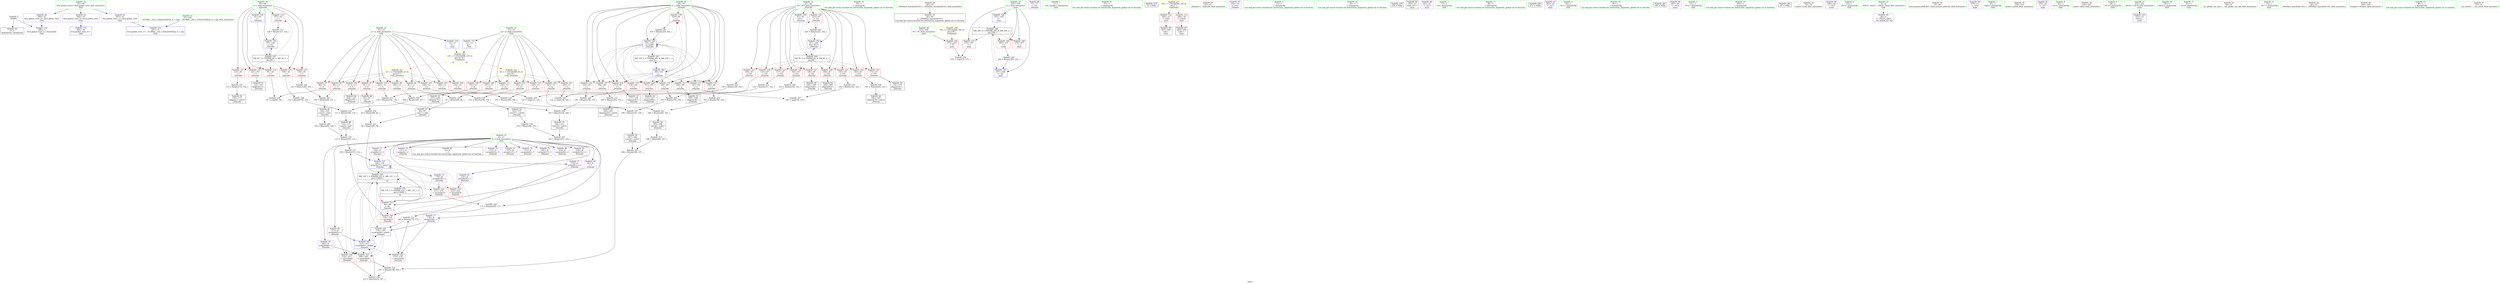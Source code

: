 digraph "SVFG" {
	label="SVFG";

	Node0x55f4f80d9d80 [shape=record,color=grey,label="{NodeID: 0\nNullPtr}"];
	Node0x55f4f80d9d80 -> Node0x55f4f80f4f50[style=solid];
	Node0x55f4f80d9d80 -> Node0x55f4f80fcc70[style=solid];
	Node0x55f4f80f5590 [shape=record,color=red,label="{NodeID: 97\n96\<--12\n\<--n\n_Z4workv\n}"];
	Node0x55f4f80f5590 -> Node0x55f4f80fa2c0[style=solid];
	Node0x55f4f80f3470 [shape=record,color=green,label="{NodeID: 14\n76\<--1\n\<--dummyObj\nCan only get source location for instruction, argument, global var or function.}"];
	Node0x55f4f80f60f0 [shape=record,color=red,label="{NodeID: 111\n230\<--15\n\<--m\n_Z4workv\n}"];
	Node0x55f4f80f60f0 -> Node0x55f4f80f72b0[style=solid];
	Node0x55f4f80f4270 [shape=record,color=green,label="{NodeID: 28\n49\<--55\n_ZNSt8ios_base4InitD1Ev\<--_ZNSt8ios_base4InitD1Ev_field_insensitive\n}"];
	Node0x55f4f80f4270 -> Node0x55f4f80f5220[style=solid];
	Node0x55f4f8100ed0 [shape=record,color=grey,label="{NodeID: 208\n193 = Binary(192, 102, )\n}"];
	Node0x55f4f8100ed0 -> Node0x55f4f8102e50[style=solid];
	Node0x55f4f80fb420 [shape=record,color=red,label="{NodeID: 125\n173\<--67\n\<--i16\n_Z4workv\n}"];
	Node0x55f4f80fb420 -> Node0x55f4f80f6b60[style=solid];
	Node0x55f4f80f4f50 [shape=record,color=black,label="{NodeID: 42\n2\<--3\ndummyVal\<--dummyVal\n}"];
	Node0x55f4f81023d0 [shape=record,color=grey,label="{NodeID: 222\n185 = Binary(184, 102, )\n}"];
	Node0x55f4f81023d0 -> Node0x55f4f8102250[style=solid];
	Node0x55f4f80fbf80 [shape=record,color=red,label="{NodeID: 139\n218\<--69\n\<--j\n_Z4workv\n}"];
	Node0x55f4f80fbf80 -> Node0x55f4f80f9570[style=solid];
	Node0x55f4f80f6b60 [shape=record,color=black,label="{NodeID: 56\n174\<--173\nidxprom41\<--\n_Z4workv\n}"];
	Node0x55f4f80f9fc0 [shape=record,color=grey,label="{NodeID: 236\n276 = cmp(274, 275, )\n}"];
	Node0x55f4f80fcb70 [shape=record,color=blue,label="{NodeID: 153\n297\<--37\nllvm.global_ctors_1\<--_GLOBAL__sub_I_SummerDAway_0_1.cpp\nGlob }"];
	Node0x55f4f80f76c0 [shape=record,color=purple,label="{NodeID: 70\n117\<--8\narrayidx\<--f\n_Z4workv\n}"];
	Node0x55f4f810fd50 [shape=record,color=black,label="{NodeID: 250\nMR_12V_2 = PHI(MR_12V_3, MR_12V_1, )\npts\{110000 \}\n|{<s0>10}}"];
	Node0x55f4f810fd50:s0 -> Node0x55f4f80fcd70[style=dashed,color=red];
	Node0x55f4f80fd730 [shape=record,color=blue,label="{NodeID: 167\n257\<--284\ni\<--inc\nmain\n}"];
	Node0x55f4f80fd730 -> Node0x55f4f810f850[style=dashed];
	Node0x55f4f80f8220 [shape=record,color=purple,label="{NodeID: 84\n71\<--17\n\<--.str\n_Z4workv\n}"];
	Node0x55f4f80d9f90 [shape=record,color=green,label="{NodeID: 1\n7\<--1\n__dso_handle\<--dummyObj\nGlob }"];
	Node0x55f4f80f5660 [shape=record,color=red,label="{NodeID: 98\n99\<--12\n\<--n\n_Z4workv\n}"];
	Node0x55f4f80f5660 -> Node0x55f4f80f9b70[style=solid];
	Node0x55f4f80f3570 [shape=record,color=green,label="{NodeID: 15\n77\<--1\n\<--dummyObj\nCan only get source location for instruction, argument, global var or function.}"];
	Node0x55f4f811acb0 [shape=record,color=black,label="{NodeID: 278\n72 = PHI()\n}"];
	Node0x55f4f80f61c0 [shape=record,color=red,label="{NodeID: 112\n260\<--25\n\<--stdin\nmain\n}"];
	Node0x55f4f80f61c0 -> Node0x55f4f80f7380[style=solid];
	Node0x55f4f80f4370 [shape=record,color=green,label="{NodeID: 29\n62\<--63\n_Z4workv\<--_Z4workv_field_insensitive\n}"];
	Node0x55f4f8101050 [shape=record,color=grey,label="{NodeID: 209\n161 = Binary(156, 160, )\n}"];
	Node0x55f4f8101050 -> Node0x55f4f80f68f0[style=solid];
	Node0x55f4f80fb4f0 [shape=record,color=red,label="{NodeID: 126\n192\<--67\n\<--i16\n_Z4workv\n}"];
	Node0x55f4f80fb4f0 -> Node0x55f4f8100ed0[style=solid];
	Node0x55f4f80f5050 [shape=record,color=black,label="{NodeID: 43\n10\<--8\n\<--f\nCan only get source location for instruction, argument, global var or function.}"];
	Node0x55f4f8102550 [shape=record,color=grey,label="{NodeID: 223\n89 = Binary(83, 88, )\n}"];
	Node0x55f4f8102550 -> Node0x55f4f80fcd70[style=solid];
	Node0x55f4f80fc050 [shape=record,color=red,label="{NodeID: 140\n119\<--118\n\<--arrayidx11\n_Z4workv\n}"];
	Node0x55f4f80fc050 -> Node0x55f4f8103150[style=solid];
	Node0x55f4f80f6c30 [shape=record,color=black,label="{NodeID: 57\n177\<--176\nidxprom43\<--\n_Z4workv\n}"];
	Node0x55f4f80fa140 [shape=record,color=grey,label="{NodeID: 237\n146 = cmp(144, 145, )\n}"];
	Node0x55f4f80fcc70 [shape=record,color=blue, style = dotted,label="{NodeID: 154\n298\<--3\nllvm.global_ctors_2\<--dummyVal\nGlob }"];
	Node0x55f4f80f7790 [shape=record,color=purple,label="{NodeID: 71\n118\<--8\narrayidx11\<--f\n_Z4workv\n}"];
	Node0x55f4f80f7790 -> Node0x55f4f80fc050[style=solid];
	Node0x55f4f8110250 [shape=record,color=yellow,style=double,label="{NodeID: 251\n2V_1 = ENCHI(MR_2V_0)\npts\{14 \}\nFun[_Z4workv]}"];
	Node0x55f4f8110250 -> Node0x55f4f80f8ba0[style=dashed];
	Node0x55f4f8110250 -> Node0x55f4f80f54c0[style=dashed];
	Node0x55f4f8110250 -> Node0x55f4f80f5590[style=dashed];
	Node0x55f4f8110250 -> Node0x55f4f80f5660[style=dashed];
	Node0x55f4f8110250 -> Node0x55f4f80f5730[style=dashed];
	Node0x55f4f8110250 -> Node0x55f4f80f5800[style=dashed];
	Node0x55f4f8110250 -> Node0x55f4f80f58d0[style=dashed];
	Node0x55f4f8110250 -> Node0x55f4f80f59a0[style=dashed];
	Node0x55f4f8110250 -> Node0x55f4f80f5a70[style=dashed];
	Node0x55f4f8110250 -> Node0x55f4f80f5b40[style=dashed];
	Node0x55f4f80f82f0 [shape=record,color=purple,label="{NodeID: 85\n234\<--19\n\<--.str.1\n_Z4workv\n}"];
	Node0x55f4f80f2580 [shape=record,color=green,label="{NodeID: 2\n13\<--1\n\<--dummyObj\nCan only get source location for instruction, argument, global var or function.}"];
	Node0x55f4f80f5730 [shape=record,color=red,label="{NodeID: 99\n106\<--12\n\<--n\n_Z4workv\n}"];
	Node0x55f4f80f5730 -> Node0x55f4f80f9270[style=solid];
	Node0x55f4f80f3670 [shape=record,color=green,label="{NodeID: 16\n78\<--1\n\<--dummyObj\nCan only get source location for instruction, argument, global var or function.}"];
	Node0x55f4f811adb0 [shape=record,color=black,label="{NodeID: 279\n235 = PHI()\n}"];
	Node0x55f4f80f6290 [shape=record,color=red,label="{NodeID: 113\n266\<--30\n\<--stdout\nmain\n}"];
	Node0x55f4f80f6290 -> Node0x55f4f80f7450[style=solid];
	Node0x55f4f80f4470 [shape=record,color=green,label="{NodeID: 30\n65\<--66\ni\<--i_field_insensitive\n_Z4workv\n}"];
	Node0x55f4f80f4470 -> Node0x55f4f80f6360[style=solid];
	Node0x55f4f80f4470 -> Node0x55f4f80f6430[style=solid];
	Node0x55f4f80f4470 -> Node0x55f4f80facd0[style=solid];
	Node0x55f4f80f4470 -> Node0x55f4f80fada0[style=solid];
	Node0x55f4f80f4470 -> Node0x55f4f80fae70[style=solid];
	Node0x55f4f80f4470 -> Node0x55f4f80faf40[style=solid];
	Node0x55f4f80f4470 -> Node0x55f4f80fce40[style=solid];
	Node0x55f4f80f4470 -> Node0x55f4f80fcfe0[style=solid];
	Node0x55f4f81011d0 [shape=record,color=grey,label="{NodeID: 210\n198 = Binary(188, 197, )\n}"];
	Node0x55f4f81011d0 -> Node0x55f4f8102fd0[style=solid];
	Node0x55f4f80fb5c0 [shape=record,color=red,label="{NodeID: 127\n199\<--67\n\<--i16\n_Z4workv\n}"];
	Node0x55f4f80fb5c0 -> Node0x55f4f80f6ea0[style=solid];
	Node0x55f4f80f5150 [shape=record,color=black,label="{NodeID: 44\n252\<--13\nmain_ret\<--\nmain\n}"];
	Node0x55f4f81026d0 [shape=record,color=grey,label="{NodeID: 224\n101 = Binary(100, 102, )\n}"];
	Node0x55f4f81026d0 -> Node0x55f4f80f9b70[style=solid];
	Node0x55f4f80fc120 [shape=record,color=red,label="{NodeID: 141\n171\<--170\n\<--arrayidx39\n_Z4workv\n}"];
	Node0x55f4f80fc120 -> Node0x55f4f80f99f0[style=solid];
	Node0x55f4f80f6d00 [shape=record,color=black,label="{NodeID: 58\n187\<--186\nconv48\<--sub47\n_Z4workv\n}"];
	Node0x55f4f80f6d00 -> Node0x55f4f8101650[style=solid];
	Node0x55f4f80fa2c0 [shape=record,color=grey,label="{NodeID: 238\n97 = cmp(95, 96, )\n}"];
	Node0x55f4f80fcd70 [shape=record,color=blue,label="{NodeID: 155\n90\<--89\n\<--div\n_Z4workv\n}"];
	Node0x55f4f80fcd70 -> Node0x55f4f80fc050[style=dashed];
	Node0x55f4f80fcd70 -> Node0x55f4f80fcf10[style=dashed];
	Node0x55f4f80fcd70 -> Node0x55f4f810e950[style=dashed];
	Node0x55f4f80f7860 [shape=record,color=purple,label="{NodeID: 72\n123\<--8\narrayidx14\<--f\n_Z4workv\n}"];
	Node0x55f4f8110d70 [shape=record,color=yellow,style=double,label="{NodeID: 252\n4V_1 = ENCHI(MR_4V_0)\npts\{16 \}\nFun[_Z4workv]}"];
	Node0x55f4f8110d70 -> Node0x55f4f80f5c10[style=dashed];
	Node0x55f4f8110d70 -> Node0x55f4f80f5ce0[style=dashed];
	Node0x55f4f8110d70 -> Node0x55f4f80f5db0[style=dashed];
	Node0x55f4f8110d70 -> Node0x55f4f80f5e80[style=dashed];
	Node0x55f4f8110d70 -> Node0x55f4f80f5f50[style=dashed];
	Node0x55f4f8110d70 -> Node0x55f4f80f6020[style=dashed];
	Node0x55f4f8110d70 -> Node0x55f4f80f60f0[style=dashed];
	Node0x55f4f80f83c0 [shape=record,color=purple,label="{NodeID: 86\n261\<--21\n\<--.str.2\nmain\n}"];
	Node0x55f4f80f2610 [shape=record,color=green,label="{NodeID: 3\n17\<--1\n.str\<--dummyObj\nGlob }"];
	Node0x55f4f80f5800 [shape=record,color=red,label="{NodeID: 100\n134\<--12\n\<--n\n_Z4workv\n}"];
	Node0x55f4f80f5800 -> Node0x55f4f80fa440[style=solid];
	Node0x55f4f80f3770 [shape=record,color=green,label="{NodeID: 17\n84\<--1\n\<--dummyObj\nCan only get source location for instruction, argument, global var or function.}"];
	Node0x55f4f811aeb0 [shape=record,color=black,label="{NodeID: 280\n271 = PHI()\n}"];
	Node0x55f4f80f8f70 [shape=record,color=grey,label="{NodeID: 197\n87 = Binary(85, 86, )\n}"];
	Node0x55f4f80f8f70 -> Node0x55f4f80f53f0[style=solid];
	Node0x55f4f80f6360 [shape=record,color=red,label="{NodeID: 114\n95\<--65\n\<--i\n_Z4workv\n}"];
	Node0x55f4f80f6360 -> Node0x55f4f80fa2c0[style=solid];
	Node0x55f4f80f4540 [shape=record,color=green,label="{NodeID: 31\n67\<--68\ni16\<--i16_field_insensitive\n_Z4workv\n}"];
	Node0x55f4f80f4540 -> Node0x55f4f80fb010[style=solid];
	Node0x55f4f80f4540 -> Node0x55f4f80fb0e0[style=solid];
	Node0x55f4f80f4540 -> Node0x55f4f80fb1b0[style=solid];
	Node0x55f4f80f4540 -> Node0x55f4f80fb280[style=solid];
	Node0x55f4f80f4540 -> Node0x55f4f80fb350[style=solid];
	Node0x55f4f80f4540 -> Node0x55f4f80fb420[style=solid];
	Node0x55f4f80f4540 -> Node0x55f4f80fb4f0[style=solid];
	Node0x55f4f80f4540 -> Node0x55f4f80fb5c0[style=solid];
	Node0x55f4f80f4540 -> Node0x55f4f80fb690[style=solid];
	Node0x55f4f80f4540 -> Node0x55f4f80fb760[style=solid];
	Node0x55f4f80f4540 -> Node0x55f4f80fd0b0[style=solid];
	Node0x55f4f80f4540 -> Node0x55f4f80fd4c0[style=solid];
	Node0x55f4f8101350 [shape=record,color=grey,label="{NodeID: 211\n180 = Binary(179, 172, )\n}"];
	Node0x55f4f8101350 -> Node0x55f4f80fd250[style=solid];
	Node0x55f4f80fb690 [shape=record,color=red,label="{NodeID: 128\n208\<--67\n\<--i16\n_Z4workv\n}"];
	Node0x55f4f80fb690 -> Node0x55f4f80f7040[style=solid];
	Node0x55f4f80f5220 [shape=record,color=black,label="{NodeID: 45\n48\<--49\n\<--_ZNSt8ios_base4InitD1Ev\nCan only get source location for instruction, argument, global var or function.}"];
	Node0x55f4f8102850 [shape=record,color=grey,label="{NodeID: 225\n111 = Binary(108, 110, )\n}"];
	Node0x55f4f8102850 -> Node0x55f4f80f65b0[style=solid];
	Node0x55f4f80fc1f0 [shape=record,color=red,label="{NodeID: 142\n179\<--178\n\<--arrayidx44\n_Z4workv\n}"];
	Node0x55f4f80fc1f0 -> Node0x55f4f8101350[style=solid];
	Node0x55f4f80f6dd0 [shape=record,color=black,label="{NodeID: 59\n197\<--196\nconv54\<--sub53\n_Z4workv\n}"];
	Node0x55f4f80f6dd0 -> Node0x55f4f81011d0[style=solid];
	Node0x55f4f80fa440 [shape=record,color=grey,label="{NodeID: 239\n135 = cmp(133, 134, )\n}"];
	Node0x55f4f80fce40 [shape=record,color=blue,label="{NodeID: 156\n65\<--93\ni\<--\n_Z4workv\n}"];
	Node0x55f4f80fce40 -> Node0x55f4f810ee50[style=dashed];
	Node0x55f4f80f7930 [shape=record,color=purple,label="{NodeID: 73\n124\<--8\narrayidx15\<--f\n_Z4workv\n}"];
	Node0x55f4f80f7930 -> Node0x55f4f80fcf10[style=solid];
	Node0x55f4f80f8490 [shape=record,color=purple,label="{NodeID: 87\n262\<--23\n\<--.str.3\nmain\n}"];
	Node0x55f4f80f26a0 [shape=record,color=green,label="{NodeID: 4\n19\<--1\n.str.1\<--dummyObj\nGlob }"];
	Node0x55f4f80f58d0 [shape=record,color=red,label="{NodeID: 101\n148\<--12\n\<--n\n_Z4workv\n}"];
	Node0x55f4f80f58d0 -> Node0x55f4f81020d0[style=solid];
	Node0x55f4f80f3870 [shape=record,color=green,label="{NodeID: 18\n93\<--1\n\<--dummyObj\nCan only get source location for instruction, argument, global var or function.}"];
	Node0x55f4f811afb0 [shape=record,color=black,label="{NodeID: 281\n280 = PHI()\n}"];
	Node0x55f4f80f90f0 [shape=record,color=grey,label="{NodeID: 198\n215 = Binary(214, 207, )\n}"];
	Node0x55f4f80f90f0 -> Node0x55f4f80fd320[style=solid];
	Node0x55f4f80f6430 [shape=record,color=red,label="{NodeID: 115\n100\<--65\n\<--i\n_Z4workv\n}"];
	Node0x55f4f80f6430 -> Node0x55f4f81026d0[style=solid];
	Node0x55f4f80f4610 [shape=record,color=green,label="{NodeID: 32\n69\<--70\nj\<--j_field_insensitive\n_Z4workv\n}"];
	Node0x55f4f80f4610 -> Node0x55f4f80fb830[style=solid];
	Node0x55f4f80f4610 -> Node0x55f4f80fb900[style=solid];
	Node0x55f4f80f4610 -> Node0x55f4f80fb9d0[style=solid];
	Node0x55f4f80f4610 -> Node0x55f4f80fbaa0[style=solid];
	Node0x55f4f80f4610 -> Node0x55f4f80fbb70[style=solid];
	Node0x55f4f80f4610 -> Node0x55f4f80fbc40[style=solid];
	Node0x55f4f80f4610 -> Node0x55f4f80fbd10[style=solid];
	Node0x55f4f80f4610 -> Node0x55f4f80fbde0[style=solid];
	Node0x55f4f80f4610 -> Node0x55f4f80fbeb0[style=solid];
	Node0x55f4f80f4610 -> Node0x55f4f80fbf80[style=solid];
	Node0x55f4f80f4610 -> Node0x55f4f80fd180[style=solid];
	Node0x55f4f80f4610 -> Node0x55f4f80fd3f0[style=solid];
	Node0x55f4f81014d0 [shape=record,color=grey,label="{NodeID: 212\n203 = Binary(202, 102, )\n}"];
	Node0x55f4f81014d0 -> Node0x55f4f80f6f70[style=solid];
	Node0x55f4f80fb760 [shape=record,color=red,label="{NodeID: 129\n223\<--67\n\<--i16\n_Z4workv\n}"];
	Node0x55f4f80fb760 -> Node0x55f4f80f9870[style=solid];
	Node0x55f4f80f5320 [shape=record,color=black,label="{NodeID: 46\n82\<--81\nconv\<--\n_Z4workv\n}"];
	Node0x55f4f80f5320 -> Node0x55f4f80f9cc0[style=solid];
	Node0x55f4f81029d0 [shape=record,color=grey,label="{NodeID: 226\n165 = Binary(164, 102, )\n}"];
	Node0x55f4f81029d0 -> Node0x55f4f80f69c0[style=solid];
	Node0x55f4f80fc2c0 [shape=record,color=red,label="{NodeID: 143\n206\<--205\n\<--arrayidx60\n_Z4workv\n}"];
	Node0x55f4f80fc2c0 -> Node0x55f4f8102fd0[style=solid];
	Node0x55f4f80f6ea0 [shape=record,color=black,label="{NodeID: 60\n200\<--199\nidxprom56\<--\n_Z4workv\n}"];
	Node0x55f4f80fa5c0 [shape=record,color=grey,label="{NodeID: 240\n141 = cmp(139, 140, )\n}"];
	Node0x55f4f80fcf10 [shape=record,color=blue,label="{NodeID: 157\n124\<--120\narrayidx15\<--mul12\n_Z4workv\n}"];
	Node0x55f4f80fcf10 -> Node0x55f4f80fc050[style=dashed];
	Node0x55f4f80fcf10 -> Node0x55f4f80fcf10[style=dashed];
	Node0x55f4f80fcf10 -> Node0x55f4f810e950[style=dashed];
	Node0x55f4f80f7a00 [shape=record,color=purple,label="{NodeID: 74\n167\<--8\narrayidx37\<--f\n_Z4workv\n}"];
	Node0x55f4f80f8560 [shape=record,color=purple,label="{NodeID: 88\n267\<--26\n\<--.str.4\nmain\n}"];
	Node0x55f4f80f2730 [shape=record,color=green,label="{NodeID: 5\n21\<--1\n.str.2\<--dummyObj\nGlob }"];
	Node0x55f4f80f59a0 [shape=record,color=red,label="{NodeID: 102\n154\<--12\n\<--n\n_Z4workv\n}"];
	Node0x55f4f80f59a0 -> Node0x55f4f8101950[style=solid];
	Node0x55f4f80f3970 [shape=record,color=green,label="{NodeID: 19\n102\<--1\n\<--dummyObj\nCan only get source location for instruction, argument, global var or function.}"];
	Node0x55f4f811bc10 [shape=record,color=black,label="{NodeID: 282\n47 = PHI()\n}"];
	Node0x55f4f80f9270 [shape=record,color=grey,label="{NodeID: 199\n108 = Binary(106, 107, )\n}"];
	Node0x55f4f80f9270 -> Node0x55f4f8102850[style=solid];
	Node0x55f4f80facd0 [shape=record,color=red,label="{NodeID: 116\n109\<--65\n\<--i\n_Z4workv\n}"];
	Node0x55f4f80facd0 -> Node0x55f4f8100bd0[style=solid];
	Node0x55f4f80f46e0 [shape=record,color=green,label="{NodeID: 33\n73\<--74\nscanf\<--scanf_field_insensitive\n}"];
	Node0x55f4f8101650 [shape=record,color=grey,label="{NodeID: 213\n188 = Binary(84, 187, )\n}"];
	Node0x55f4f8101650 -> Node0x55f4f81011d0[style=solid];
	Node0x55f4f80fb830 [shape=record,color=red,label="{NodeID: 130\n139\<--69\n\<--j\n_Z4workv\n}"];
	Node0x55f4f80fb830 -> Node0x55f4f80fa5c0[style=solid];
	Node0x55f4f80f53f0 [shape=record,color=black,label="{NodeID: 47\n88\<--87\nconv1\<--add\n_Z4workv\n}"];
	Node0x55f4f80f53f0 -> Node0x55f4f8102550[style=solid];
	Node0x55f4f8102b50 [shape=record,color=grey,label="{NodeID: 227\n196 = Binary(191, 195, )\n}"];
	Node0x55f4f8102b50 -> Node0x55f4f80f6dd0[style=solid];
	Node0x55f4f80fc390 [shape=record,color=red,label="{NodeID: 144\n214\<--213\n\<--arrayidx65\n_Z4workv\n}"];
	Node0x55f4f80fc390 -> Node0x55f4f80f90f0[style=solid];
	Node0x55f4f80f6f70 [shape=record,color=black,label="{NodeID: 61\n204\<--203\nidxprom59\<--sub58\n_Z4workv\n}"];
	Node0x55f4f80fcfe0 [shape=record,color=blue,label="{NodeID: 158\n65\<--128\ni\<--inc\n_Z4workv\n}"];
	Node0x55f4f80fcfe0 -> Node0x55f4f810ee50[style=dashed];
	Node0x55f4f80f7ad0 [shape=record,color=purple,label="{NodeID: 75\n170\<--8\narrayidx39\<--f\n_Z4workv\n}"];
	Node0x55f4f80f7ad0 -> Node0x55f4f80fc120[style=solid];
	Node0x55f4f80f8630 [shape=record,color=purple,label="{NodeID: 89\n268\<--28\n\<--.str.5\nmain\n}"];
	Node0x55f4f80f2f70 [shape=record,color=green,label="{NodeID: 6\n23\<--1\n.str.3\<--dummyObj\nGlob }"];
	Node0x55f4f80f5a70 [shape=record,color=red,label="{NodeID: 103\n189\<--12\n\<--n\n_Z4workv\n}"];
	Node0x55f4f80f5a70 -> Node0x55f4f8101ad0[style=solid];
	Node0x55f4f80f3a70 [shape=record,color=green,label="{NodeID: 20\n4\<--6\n_ZStL8__ioinit\<--_ZStL8__ioinit_field_insensitive\nGlob }"];
	Node0x55f4f80f3a70 -> Node0x55f4f80f7520[style=solid];
	Node0x55f4f80f93f0 [shape=record,color=grey,label="{NodeID: 200\n105 = Binary(84, 104, )\n}"];
	Node0x55f4f80f93f0 -> Node0x55f4f81032d0[style=solid];
	Node0x55f4f80fada0 [shape=record,color=red,label="{NodeID: 117\n114\<--65\n\<--i\n_Z4workv\n}"];
	Node0x55f4f80fada0 -> Node0x55f4f80f9e40[style=solid];
	Node0x55f4f80f47e0 [shape=record,color=green,label="{NodeID: 34\n79\<--80\nllvm.memset.p0i8.i64\<--llvm.memset.p0i8.i64_field_insensitive\n}"];
	Node0x55f4f81017d0 [shape=record,color=grey,label="{NodeID: 214\n158 = Binary(157, 102, )\n}"];
	Node0x55f4f81017d0 -> Node0x55f4f8102cd0[style=solid];
	Node0x55f4f80fb900 [shape=record,color=red,label="{NodeID: 131\n145\<--69\n\<--j\n_Z4workv\n}"];
	Node0x55f4f80fb900 -> Node0x55f4f80fa140[style=solid];
	Node0x55f4f80f64e0 [shape=record,color=black,label="{NodeID: 48\n104\<--103\nconv3\<--sub2\n_Z4workv\n}"];
	Node0x55f4f80f64e0 -> Node0x55f4f80f93f0[style=solid];
	Node0x55f4f8102cd0 [shape=record,color=grey,label="{NodeID: 228\n160 = Binary(158, 159, )\n}"];
	Node0x55f4f8102cd0 -> Node0x55f4f8101050[style=solid];
	Node0x55f4f80fc460 [shape=record,color=red,label="{NodeID: 145\n233\<--232\n\<--arrayidx76\n_Z4workv\n}"];
	Node0x55f4f80f7040 [shape=record,color=black,label="{NodeID: 62\n209\<--208\nidxprom62\<--\n_Z4workv\n}"];
	Node0x55f4f80fd0b0 [shape=record,color=blue,label="{NodeID: 159\n67\<--93\ni16\<--\n_Z4workv\n}"];
	Node0x55f4f80fd0b0 -> Node0x55f4f810df50[style=dashed];
	Node0x55f4f80f7ba0 [shape=record,color=purple,label="{NodeID: 76\n175\<--8\narrayidx42\<--f\n_Z4workv\n}"];
	Node0x55f4f80f8700 [shape=record,color=purple,label="{NodeID: 90\n270\<--31\n\<--.str.6\nmain\n}"];
	Node0x55f4f80f3000 [shape=record,color=green,label="{NodeID: 7\n25\<--1\nstdin\<--dummyObj\nGlob }"];
	Node0x55f4f80f5b40 [shape=record,color=red,label="{NodeID: 104\n227\<--12\n\<--n\n_Z4workv\n}"];
	Node0x55f4f80f5b40 -> Node0x55f4f80f71e0[style=solid];
	Node0x55f4f80f3b70 [shape=record,color=green,label="{NodeID: 21\n8\<--11\nf\<--f_field_insensitive\nGlob }"];
	Node0x55f4f80f3b70 -> Node0x55f4f80f5050[style=solid];
	Node0x55f4f80f3b70 -> Node0x55f4f80f75f0[style=solid];
	Node0x55f4f80f3b70 -> Node0x55f4f80f76c0[style=solid];
	Node0x55f4f80f3b70 -> Node0x55f4f80f7790[style=solid];
	Node0x55f4f80f3b70 -> Node0x55f4f80f7860[style=solid];
	Node0x55f4f80f3b70 -> Node0x55f4f80f7930[style=solid];
	Node0x55f4f80f3b70 -> Node0x55f4f80f7a00[style=solid];
	Node0x55f4f80f3b70 -> Node0x55f4f80f7ad0[style=solid];
	Node0x55f4f80f3b70 -> Node0x55f4f80f7ba0[style=solid];
	Node0x55f4f80f3b70 -> Node0x55f4f80f7c70[style=solid];
	Node0x55f4f80f3b70 -> Node0x55f4f80f7d40[style=solid];
	Node0x55f4f80f3b70 -> Node0x55f4f80f7e10[style=solid];
	Node0x55f4f80f3b70 -> Node0x55f4f80f7ee0[style=solid];
	Node0x55f4f80f3b70 -> Node0x55f4f80f7fb0[style=solid];
	Node0x55f4f80f3b70 -> Node0x55f4f80f8080[style=solid];
	Node0x55f4f80f3b70 -> Node0x55f4f80f8150[style=solid];
	Node0x55f4f80f9570 [shape=record,color=grey,label="{NodeID: 201\n219 = Binary(218, 102, )\n}"];
	Node0x55f4f80f9570 -> Node0x55f4f80fd3f0[style=solid];
	Node0x55f4f80fae70 [shape=record,color=red,label="{NodeID: 118\n121\<--65\n\<--i\n_Z4workv\n}"];
	Node0x55f4f80fae70 -> Node0x55f4f80f6750[style=solid];
	Node0x55f4f80f48e0 [shape=record,color=green,label="{NodeID: 35\n236\<--237\nprintf\<--printf_field_insensitive\n}"];
	Node0x55f4f8101950 [shape=record,color=grey,label="{NodeID: 215\n156 = Binary(154, 155, )\n}"];
	Node0x55f4f8101950 -> Node0x55f4f8101050[style=solid];
	Node0x55f4f80fb9d0 [shape=record,color=red,label="{NodeID: 132\n159\<--69\n\<--j\n_Z4workv\n}"];
	Node0x55f4f80fb9d0 -> Node0x55f4f8102cd0[style=solid];
	Node0x55f4f80f65b0 [shape=record,color=black,label="{NodeID: 49\n112\<--111\nconv8\<--sub7\n_Z4workv\n}"];
	Node0x55f4f80f65b0 -> Node0x55f4f81032d0[style=solid];
	Node0x55f4f8102e50 [shape=record,color=grey,label="{NodeID: 229\n195 = Binary(193, 194, )\n}"];
	Node0x55f4f8102e50 -> Node0x55f4f8102b50[style=solid];
	Node0x55f4f80fc530 [shape=record,color=red,label="{NodeID: 146\n275\<--255\n\<--TC\nmain\n}"];
	Node0x55f4f80fc530 -> Node0x55f4f80f9fc0[style=solid];
	Node0x55f4f80f7110 [shape=record,color=black,label="{NodeID: 63\n212\<--211\nidxprom64\<--\n_Z4workv\n}"];
	Node0x55f4f80fd180 [shape=record,color=blue,label="{NodeID: 160\n69\<--102\nj\<--\n_Z4workv\n}"];
	Node0x55f4f80fd180 -> Node0x55f4f80fb830[style=dashed];
	Node0x55f4f80fd180 -> Node0x55f4f80fb900[style=dashed];
	Node0x55f4f80fd180 -> Node0x55f4f80fb9d0[style=dashed];
	Node0x55f4f80fd180 -> Node0x55f4f80fbaa0[style=dashed];
	Node0x55f4f80fd180 -> Node0x55f4f80fbb70[style=dashed];
	Node0x55f4f80fd180 -> Node0x55f4f80fbc40[style=dashed];
	Node0x55f4f80fd180 -> Node0x55f4f80fbd10[style=dashed];
	Node0x55f4f80fd180 -> Node0x55f4f80fbde0[style=dashed];
	Node0x55f4f80fd180 -> Node0x55f4f80fbeb0[style=dashed];
	Node0x55f4f80fd180 -> Node0x55f4f80fbf80[style=dashed];
	Node0x55f4f80fd180 -> Node0x55f4f80fd3f0[style=dashed];
	Node0x55f4f80fd180 -> Node0x55f4f810e450[style=dashed];
	Node0x55f4f80f7c70 [shape=record,color=purple,label="{NodeID: 77\n178\<--8\narrayidx44\<--f\n_Z4workv\n}"];
	Node0x55f4f80f7c70 -> Node0x55f4f80fc1f0[style=solid];
	Node0x55f4f80f7c70 -> Node0x55f4f80fd250[style=solid];
	Node0x55f4f8111200 [shape=record,color=yellow,style=double,label="{NodeID: 257\n14V_1 = ENCHI(MR_14V_0)\npts\{1 \}\nFun[main]}"];
	Node0x55f4f8111200 -> Node0x55f4f80f61c0[style=dashed];
	Node0x55f4f8111200 -> Node0x55f4f80f6290[style=dashed];
	Node0x55f4f80f87d0 [shape=record,color=purple,label="{NodeID: 91\n279\<--33\n\<--.str.7\nmain\n}"];
	Node0x55f4f80f3090 [shape=record,color=green,label="{NodeID: 8\n26\<--1\n.str.4\<--dummyObj\nGlob }"];
	Node0x55f4f80f5c10 [shape=record,color=red,label="{NodeID: 105\n86\<--15\n\<--m\n_Z4workv\n}"];
	Node0x55f4f80f5c10 -> Node0x55f4f80f8f70[style=solid];
	Node0x55f4f80f3c70 [shape=record,color=green,label="{NodeID: 22\n12\<--14\nn\<--n_field_insensitive\nGlob }"];
	Node0x55f4f80f3c70 -> Node0x55f4f80f8ba0[style=solid];
	Node0x55f4f80f3c70 -> Node0x55f4f80f54c0[style=solid];
	Node0x55f4f80f3c70 -> Node0x55f4f80f5590[style=solid];
	Node0x55f4f80f3c70 -> Node0x55f4f80f5660[style=solid];
	Node0x55f4f80f3c70 -> Node0x55f4f80f5730[style=solid];
	Node0x55f4f80f3c70 -> Node0x55f4f80f5800[style=solid];
	Node0x55f4f80f3c70 -> Node0x55f4f80f58d0[style=solid];
	Node0x55f4f80f3c70 -> Node0x55f4f80f59a0[style=solid];
	Node0x55f4f80f3c70 -> Node0x55f4f80f5a70[style=solid];
	Node0x55f4f80f3c70 -> Node0x55f4f80f5b40[style=solid];
	Node0x55f4f80f3c70 -> Node0x55f4f80fc870[style=solid];
	Node0x55f4f80f96f0 [shape=record,color=grey,label="{NodeID: 202\n284 = Binary(283, 102, )\n}"];
	Node0x55f4f80f96f0 -> Node0x55f4f80fd730[style=solid];
	Node0x55f4f80faf40 [shape=record,color=red,label="{NodeID: 119\n127\<--65\n\<--i\n_Z4workv\n}"];
	Node0x55f4f80faf40 -> Node0x55f4f8101c50[style=solid];
	Node0x55f4f80f49e0 [shape=record,color=green,label="{NodeID: 36\n250\<--251\nmain\<--main_field_insensitive\n}"];
	Node0x55f4f8101ad0 [shape=record,color=grey,label="{NodeID: 216\n191 = Binary(189, 190, )\n}"];
	Node0x55f4f8101ad0 -> Node0x55f4f8102b50[style=solid];
	Node0x55f4f80fbaa0 [shape=record,color=red,label="{NodeID: 133\n168\<--69\n\<--j\n_Z4workv\n}"];
	Node0x55f4f80fbaa0 -> Node0x55f4f80f6a90[style=solid];
	Node0x55f4f80f6680 [shape=record,color=black,label="{NodeID: 50\n116\<--115\nidxprom\<--sub10\n_Z4workv\n}"];
	Node0x55f4f8102fd0 [shape=record,color=grey,label="{NodeID: 230\n207 = Binary(198, 206, )\n}"];
	Node0x55f4f8102fd0 -> Node0x55f4f80f90f0[style=solid];
	Node0x55f4f80fc600 [shape=record,color=red,label="{NodeID: 147\n274\<--257\n\<--i\nmain\n}"];
	Node0x55f4f80fc600 -> Node0x55f4f80f9fc0[style=solid];
	Node0x55f4f80f71e0 [shape=record,color=black,label="{NodeID: 64\n228\<--227\nidxprom73\<--\n_Z4workv\n}"];
	Node0x55f4f810df50 [shape=record,color=black,label="{NodeID: 244\nMR_8V_3 = PHI(MR_8V_4, MR_8V_2, )\npts\{68 \}\n}"];
	Node0x55f4f810df50 -> Node0x55f4f80fb010[style=dashed];
	Node0x55f4f810df50 -> Node0x55f4f80fb0e0[style=dashed];
	Node0x55f4f810df50 -> Node0x55f4f80fb1b0[style=dashed];
	Node0x55f4f810df50 -> Node0x55f4f80fb280[style=dashed];
	Node0x55f4f810df50 -> Node0x55f4f80fb350[style=dashed];
	Node0x55f4f810df50 -> Node0x55f4f80fb420[style=dashed];
	Node0x55f4f810df50 -> Node0x55f4f80fb4f0[style=dashed];
	Node0x55f4f810df50 -> Node0x55f4f80fb5c0[style=dashed];
	Node0x55f4f810df50 -> Node0x55f4f80fb690[style=dashed];
	Node0x55f4f810df50 -> Node0x55f4f80fb760[style=dashed];
	Node0x55f4f810df50 -> Node0x55f4f80fd4c0[style=dashed];
	Node0x55f4f80fd250 [shape=record,color=blue,label="{NodeID: 161\n178\<--180\narrayidx44\<--add45\n_Z4workv\n}"];
	Node0x55f4f80fd250 -> Node0x55f4f80fc2c0[style=dashed];
	Node0x55f4f80fd250 -> Node0x55f4f80fc390[style=dashed];
	Node0x55f4f80fd250 -> Node0x55f4f80fd320[style=dashed];
	Node0x55f4f80f7d40 [shape=record,color=purple,label="{NodeID: 78\n201\<--8\narrayidx57\<--f\n_Z4workv\n}"];
	Node0x55f4f80f88a0 [shape=record,color=purple,label="{NodeID: 92\n296\<--35\nllvm.global_ctors_0\<--llvm.global_ctors\nGlob }"];
	Node0x55f4f80f88a0 -> Node0x55f4f80fca70[style=solid];
	Node0x55f4f80f3120 [shape=record,color=green,label="{NodeID: 9\n28\<--1\n.str.5\<--dummyObj\nGlob }"];
	Node0x55f4f80f5ce0 [shape=record,color=red,label="{NodeID: 106\n107\<--15\n\<--m\n_Z4workv\n}"];
	Node0x55f4f80f5ce0 -> Node0x55f4f80f9270[style=solid];
	Node0x55f4f80f3d70 [shape=record,color=green,label="{NodeID: 23\n15\<--16\nm\<--m_field_insensitive\nGlob }"];
	Node0x55f4f80f3d70 -> Node0x55f4f80f5c10[style=solid];
	Node0x55f4f80f3d70 -> Node0x55f4f80f5ce0[style=solid];
	Node0x55f4f80f3d70 -> Node0x55f4f80f5db0[style=solid];
	Node0x55f4f80f3d70 -> Node0x55f4f80f5e80[style=solid];
	Node0x55f4f80f3d70 -> Node0x55f4f80f5f50[style=solid];
	Node0x55f4f80f3d70 -> Node0x55f4f80f6020[style=solid];
	Node0x55f4f80f3d70 -> Node0x55f4f80f60f0[style=solid];
	Node0x55f4f80f3d70 -> Node0x55f4f80fc970[style=solid];
	Node0x55f4f80f9870 [shape=record,color=grey,label="{NodeID: 203\n224 = Binary(223, 102, )\n}"];
	Node0x55f4f80f9870 -> Node0x55f4f80fd4c0[style=solid];
	Node0x55f4f80fb010 [shape=record,color=red,label="{NodeID: 120\n133\<--67\n\<--i16\n_Z4workv\n}"];
	Node0x55f4f80fb010 -> Node0x55f4f80fa440[style=solid];
	Node0x55f4f80f4ae0 [shape=record,color=green,label="{NodeID: 37\n253\<--254\nretval\<--retval_field_insensitive\nmain\n}"];
	Node0x55f4f80f4ae0 -> Node0x55f4f80fd590[style=solid];
	Node0x55f4f8101c50 [shape=record,color=grey,label="{NodeID: 217\n128 = Binary(127, 102, )\n}"];
	Node0x55f4f8101c50 -> Node0x55f4f80fcfe0[style=solid];
	Node0x55f4f80fbb70 [shape=record,color=red,label="{NodeID: 134\n176\<--69\n\<--j\n_Z4workv\n}"];
	Node0x55f4f80fbb70 -> Node0x55f4f80f6c30[style=solid];
	Node0x55f4f80f6750 [shape=record,color=black,label="{NodeID: 51\n122\<--121\nidxprom13\<--\n_Z4workv\n}"];
	Node0x55f4f8103150 [shape=record,color=grey,label="{NodeID: 231\n120 = Binary(113, 119, )\n}"];
	Node0x55f4f8103150 -> Node0x55f4f80fcf10[style=solid];
	Node0x55f4f80fc6d0 [shape=record,color=red,label="{NodeID: 148\n278\<--257\n\<--i\nmain\n}"];
	Node0x55f4f80f72b0 [shape=record,color=black,label="{NodeID: 65\n231\<--230\nidxprom75\<--\n_Z4workv\n}"];
	Node0x55f4f810e450 [shape=record,color=black,label="{NodeID: 245\nMR_10V_2 = PHI(MR_10V_4, MR_10V_1, )\npts\{70 \}\n}"];
	Node0x55f4f810e450 -> Node0x55f4f80fd180[style=dashed];
	Node0x55f4f80fd320 [shape=record,color=blue,label="{NodeID: 162\n213\<--215\narrayidx65\<--add66\n_Z4workv\n}"];
	Node0x55f4f80fd320 -> Node0x55f4f80fc120[style=dashed];
	Node0x55f4f80fd320 -> Node0x55f4f80fc1f0[style=dashed];
	Node0x55f4f80fd320 -> Node0x55f4f80fc2c0[style=dashed];
	Node0x55f4f80fd320 -> Node0x55f4f80fc390[style=dashed];
	Node0x55f4f80fd320 -> Node0x55f4f80fd250[style=dashed];
	Node0x55f4f80fd320 -> Node0x55f4f80fd320[style=dashed];
	Node0x55f4f80fd320 -> Node0x55f4f810e950[style=dashed];
	Node0x55f4f80f7e10 [shape=record,color=purple,label="{NodeID: 79\n205\<--8\narrayidx60\<--f\n_Z4workv\n}"];
	Node0x55f4f80f7e10 -> Node0x55f4f80fc2c0[style=solid];
	Node0x55f4f81113f0 [shape=record,color=yellow,style=double,label="{NodeID: 259\n18V_1 = ENCHI(MR_18V_0)\npts\{256 \}\nFun[main]}"];
	Node0x55f4f81113f0 -> Node0x55f4f80fc530[style=dashed];
	Node0x55f4f80f89a0 [shape=record,color=purple,label="{NodeID: 93\n297\<--35\nllvm.global_ctors_1\<--llvm.global_ctors\nGlob }"];
	Node0x55f4f80f89a0 -> Node0x55f4f80fcb70[style=solid];
	Node0x55f4f80f31b0 [shape=record,color=green,label="{NodeID: 10\n30\<--1\nstdout\<--dummyObj\nGlob }"];
	Node0x55f4f80f5db0 [shape=record,color=red,label="{NodeID: 107\n140\<--15\n\<--m\n_Z4workv\n}"];
	Node0x55f4f80f5db0 -> Node0x55f4f80fa5c0[style=solid];
	Node0x55f4f80f3e70 [shape=record,color=green,label="{NodeID: 24\n35\<--39\nllvm.global_ctors\<--llvm.global_ctors_field_insensitive\nGlob }"];
	Node0x55f4f80f3e70 -> Node0x55f4f80f88a0[style=solid];
	Node0x55f4f80f3e70 -> Node0x55f4f80f89a0[style=solid];
	Node0x55f4f80f3e70 -> Node0x55f4f80f8aa0[style=solid];
	Node0x55f4f80f99f0 [shape=record,color=grey,label="{NodeID: 204\n172 = Binary(163, 171, )\n}"];
	Node0x55f4f80f99f0 -> Node0x55f4f8101350[style=solid];
	Node0x55f4f80fb0e0 [shape=record,color=red,label="{NodeID: 121\n143\<--67\n\<--i16\n_Z4workv\n}"];
	Node0x55f4f80fb0e0 -> Node0x55f4f8103450[style=solid];
	Node0x55f4f80f4bb0 [shape=record,color=green,label="{NodeID: 38\n255\<--256\nTC\<--TC_field_insensitive\nmain\n}"];
	Node0x55f4f80f4bb0 -> Node0x55f4f80fc530[style=solid];
	Node0x55f4f8101dd0 [shape=record,color=grey,label="{NodeID: 218\n153 = Binary(84, 152, )\n}"];
	Node0x55f4f8101dd0 -> Node0x55f4f8100d50[style=solid];
	Node0x55f4f80fbc40 [shape=record,color=red,label="{NodeID: 135\n184\<--69\n\<--j\n_Z4workv\n}"];
	Node0x55f4f80fbc40 -> Node0x55f4f81023d0[style=solid];
	Node0x55f4f80f6820 [shape=record,color=black,label="{NodeID: 52\n152\<--151\nconv27\<--sub26\n_Z4workv\n}"];
	Node0x55f4f80f6820 -> Node0x55f4f8101dd0[style=solid];
	Node0x55f4f81032d0 [shape=record,color=grey,label="{NodeID: 232\n113 = Binary(105, 112, )\n}"];
	Node0x55f4f81032d0 -> Node0x55f4f8103150[style=solid];
	Node0x55f4f80fc7a0 [shape=record,color=red,label="{NodeID: 149\n283\<--257\n\<--i\nmain\n}"];
	Node0x55f4f80fc7a0 -> Node0x55f4f80f96f0[style=solid];
	Node0x55f4f80f7380 [shape=record,color=black,label="{NodeID: 66\n263\<--260\ncall\<--\nmain\n}"];
	Node0x55f4f810e950 [shape=record,color=black,label="{NodeID: 246\nMR_12V_5 = PHI(MR_12V_6, MR_12V_3, )\npts\{110000 \}\n|{|<s8>10}}"];
	Node0x55f4f810e950 -> Node0x55f4f80fc120[style=dashed];
	Node0x55f4f810e950 -> Node0x55f4f80fc1f0[style=dashed];
	Node0x55f4f810e950 -> Node0x55f4f80fc2c0[style=dashed];
	Node0x55f4f810e950 -> Node0x55f4f80fc390[style=dashed];
	Node0x55f4f810e950 -> Node0x55f4f80fc460[style=dashed];
	Node0x55f4f810e950 -> Node0x55f4f80fd250[style=dashed];
	Node0x55f4f810e950 -> Node0x55f4f80fd320[style=dashed];
	Node0x55f4f810e950 -> Node0x55f4f810e950[style=dashed];
	Node0x55f4f810e950:s8 -> Node0x55f4f810fd50[style=dashed,color=blue];
	Node0x55f4f80fd3f0 [shape=record,color=blue,label="{NodeID: 163\n69\<--219\nj\<--inc68\n_Z4workv\n}"];
	Node0x55f4f80fd3f0 -> Node0x55f4f80fb830[style=dashed];
	Node0x55f4f80fd3f0 -> Node0x55f4f80fb900[style=dashed];
	Node0x55f4f80fd3f0 -> Node0x55f4f80fb9d0[style=dashed];
	Node0x55f4f80fd3f0 -> Node0x55f4f80fbaa0[style=dashed];
	Node0x55f4f80fd3f0 -> Node0x55f4f80fbb70[style=dashed];
	Node0x55f4f80fd3f0 -> Node0x55f4f80fbc40[style=dashed];
	Node0x55f4f80fd3f0 -> Node0x55f4f80fbd10[style=dashed];
	Node0x55f4f80fd3f0 -> Node0x55f4f80fbde0[style=dashed];
	Node0x55f4f80fd3f0 -> Node0x55f4f80fbeb0[style=dashed];
	Node0x55f4f80fd3f0 -> Node0x55f4f80fbf80[style=dashed];
	Node0x55f4f80fd3f0 -> Node0x55f4f80fd3f0[style=dashed];
	Node0x55f4f80fd3f0 -> Node0x55f4f810e450[style=dashed];
	Node0x55f4f80f7ee0 [shape=record,color=purple,label="{NodeID: 80\n210\<--8\narrayidx63\<--f\n_Z4workv\n}"];
	Node0x55f4f80f8aa0 [shape=record,color=purple,label="{NodeID: 94\n298\<--35\nllvm.global_ctors_2\<--llvm.global_ctors\nGlob }"];
	Node0x55f4f80f8aa0 -> Node0x55f4f80fcc70[style=solid];
	Node0x55f4f80f3240 [shape=record,color=green,label="{NodeID: 11\n31\<--1\n.str.6\<--dummyObj\nGlob }"];
	Node0x55f4f80f5e80 [shape=record,color=red,label="{NodeID: 108\n155\<--15\n\<--m\n_Z4workv\n}"];
	Node0x55f4f80f5e80 -> Node0x55f4f8101950[style=solid];
	Node0x55f4f80f3f70 [shape=record,color=green,label="{NodeID: 25\n40\<--41\n__cxx_global_var_init\<--__cxx_global_var_init_field_insensitive\n}"];
	Node0x55f4f80f9b70 [shape=record,color=grey,label="{NodeID: 205\n103 = Binary(99, 101, )\n}"];
	Node0x55f4f80f9b70 -> Node0x55f4f80f64e0[style=solid];
	Node0x55f4f80fb1b0 [shape=record,color=red,label="{NodeID: 122\n149\<--67\n\<--i16\n_Z4workv\n}"];
	Node0x55f4f80fb1b0 -> Node0x55f4f8101f50[style=solid];
	Node0x55f4f80f4c80 [shape=record,color=green,label="{NodeID: 39\n257\<--258\ni\<--i_field_insensitive\nmain\n}"];
	Node0x55f4f80f4c80 -> Node0x55f4f80fc600[style=solid];
	Node0x55f4f80f4c80 -> Node0x55f4f80fc6d0[style=solid];
	Node0x55f4f80f4c80 -> Node0x55f4f80fc7a0[style=solid];
	Node0x55f4f80f4c80 -> Node0x55f4f80fd660[style=solid];
	Node0x55f4f80f4c80 -> Node0x55f4f80fd730[style=solid];
	Node0x55f4f8101f50 [shape=record,color=grey,label="{NodeID: 219\n150 = Binary(149, 102, )\n}"];
	Node0x55f4f8101f50 -> Node0x55f4f81020d0[style=solid];
	Node0x55f4f80fbd10 [shape=record,color=red,label="{NodeID: 136\n194\<--69\n\<--j\n_Z4workv\n}"];
	Node0x55f4f80fbd10 -> Node0x55f4f8102e50[style=solid];
	Node0x55f4f80f68f0 [shape=record,color=black,label="{NodeID: 53\n162\<--161\nconv33\<--sub32\n_Z4workv\n}"];
	Node0x55f4f80f68f0 -> Node0x55f4f8100d50[style=solid];
	Node0x55f4f8103450 [shape=record,color=grey,label="{NodeID: 233\n144 = Binary(143, 102, )\n}"];
	Node0x55f4f8103450 -> Node0x55f4f80fa140[style=solid];
	Node0x55f4f80fc870 [shape=record,color=blue,label="{NodeID: 150\n12\<--13\nn\<--\nGlob }"];
	Node0x55f4f80fc870 -> Node0x55f4f8111690[style=dashed];
	Node0x55f4f80f7450 [shape=record,color=black,label="{NodeID: 67\n269\<--266\ncall1\<--\nmain\n}"];
	Node0x55f4f810ee50 [shape=record,color=black,label="{NodeID: 247\nMR_6V_3 = PHI(MR_6V_4, MR_6V_2, )\npts\{66 \}\n}"];
	Node0x55f4f810ee50 -> Node0x55f4f80f6360[style=dashed];
	Node0x55f4f810ee50 -> Node0x55f4f80f6430[style=dashed];
	Node0x55f4f810ee50 -> Node0x55f4f80facd0[style=dashed];
	Node0x55f4f810ee50 -> Node0x55f4f80fada0[style=dashed];
	Node0x55f4f810ee50 -> Node0x55f4f80fae70[style=dashed];
	Node0x55f4f810ee50 -> Node0x55f4f80faf40[style=dashed];
	Node0x55f4f810ee50 -> Node0x55f4f80fcfe0[style=dashed];
	Node0x55f4f80fd4c0 [shape=record,color=blue,label="{NodeID: 164\n67\<--224\ni16\<--inc71\n_Z4workv\n}"];
	Node0x55f4f80fd4c0 -> Node0x55f4f810df50[style=dashed];
	Node0x55f4f80f7fb0 [shape=record,color=purple,label="{NodeID: 81\n213\<--8\narrayidx65\<--f\n_Z4workv\n}"];
	Node0x55f4f80f7fb0 -> Node0x55f4f80fc390[style=solid];
	Node0x55f4f80f7fb0 -> Node0x55f4f80fd320[style=solid];
	Node0x55f4f80f8ba0 [shape=record,color=red,label="{NodeID: 95\n81\<--12\n\<--n\n_Z4workv\n}"];
	Node0x55f4f80f8ba0 -> Node0x55f4f80f5320[style=solid];
	Node0x55f4f80f32d0 [shape=record,color=green,label="{NodeID: 12\n33\<--1\n.str.7\<--dummyObj\nGlob }"];
	Node0x55f4f80f5f50 [shape=record,color=red,label="{NodeID: 109\n183\<--15\n\<--m\n_Z4workv\n}"];
	Node0x55f4f80f5f50 -> Node0x55f4f8102250[style=solid];
	Node0x55f4f80f4070 [shape=record,color=green,label="{NodeID: 26\n44\<--45\n_ZNSt8ios_base4InitC1Ev\<--_ZNSt8ios_base4InitC1Ev_field_insensitive\n}"];
	Node0x55f4f8100bd0 [shape=record,color=grey,label="{NodeID: 206\n110 = Binary(109, 102, )\n}"];
	Node0x55f4f8100bd0 -> Node0x55f4f8102850[style=solid];
	Node0x55f4f80fb280 [shape=record,color=red,label="{NodeID: 123\n157\<--67\n\<--i16\n_Z4workv\n}"];
	Node0x55f4f80fb280 -> Node0x55f4f81017d0[style=solid];
	Node0x55f4f80f4d50 [shape=record,color=green,label="{NodeID: 40\n264\<--265\nfreopen\<--freopen_field_insensitive\n}"];
	Node0x55f4f81020d0 [shape=record,color=grey,label="{NodeID: 220\n151 = Binary(148, 150, )\n}"];
	Node0x55f4f81020d0 -> Node0x55f4f80f6820[style=solid];
	Node0x55f4f80fbde0 [shape=record,color=red,label="{NodeID: 137\n202\<--69\n\<--j\n_Z4workv\n}"];
	Node0x55f4f80fbde0 -> Node0x55f4f81014d0[style=solid];
	Node0x55f4f80f69c0 [shape=record,color=black,label="{NodeID: 54\n166\<--165\nidxprom36\<--sub35\n_Z4workv\n}"];
	Node0x55f4f80f9cc0 [shape=record,color=grey,label="{NodeID: 234\n83 = Binary(84, 82, )\n}"];
	Node0x55f4f80f9cc0 -> Node0x55f4f8102550[style=solid];
	Node0x55f4f80fc970 [shape=record,color=blue,label="{NodeID: 151\n15\<--13\nm\<--\nGlob }"];
	Node0x55f4f80fc970 -> Node0x55f4f8111690[style=dashed];
	Node0x55f4f80f7520 [shape=record,color=purple,label="{NodeID: 68\n46\<--4\n\<--_ZStL8__ioinit\n__cxx_global_var_init\n}"];
	Node0x55f4f80fd590 [shape=record,color=blue,label="{NodeID: 165\n253\<--13\nretval\<--\nmain\n}"];
	Node0x55f4f80f8080 [shape=record,color=purple,label="{NodeID: 82\n229\<--8\narrayidx74\<--f\n_Z4workv\n}"];
	Node0x55f4f8111690 [shape=record,color=yellow,style=double,label="{NodeID: 262\n23V_1 = ENCHI(MR_23V_0)\npts\{14 16 \}\nFun[main]|{<s0>10|<s1>10}}"];
	Node0x55f4f8111690:s0 -> Node0x55f4f8110250[style=dashed,color=red];
	Node0x55f4f8111690:s1 -> Node0x55f4f8110d70[style=dashed,color=red];
	Node0x55f4f80f54c0 [shape=record,color=red,label="{NodeID: 96\n85\<--12\n\<--n\n_Z4workv\n}"];
	Node0x55f4f80f54c0 -> Node0x55f4f80f8f70[style=solid];
	Node0x55f4f80f33a0 [shape=record,color=green,label="{NodeID: 13\n36\<--1\n\<--dummyObj\nCan only get source location for instruction, argument, global var or function.}"];
	Node0x55f4f80f6020 [shape=record,color=red,label="{NodeID: 110\n190\<--15\n\<--m\n_Z4workv\n}"];
	Node0x55f4f80f6020 -> Node0x55f4f8101ad0[style=solid];
	Node0x55f4f80f4170 [shape=record,color=green,label="{NodeID: 27\n50\<--51\n__cxa_atexit\<--__cxa_atexit_field_insensitive\n}"];
	Node0x55f4f8100d50 [shape=record,color=grey,label="{NodeID: 207\n163 = Binary(153, 162, )\n}"];
	Node0x55f4f8100d50 -> Node0x55f4f80f99f0[style=solid];
	Node0x55f4f80fb350 [shape=record,color=red,label="{NodeID: 124\n164\<--67\n\<--i16\n_Z4workv\n}"];
	Node0x55f4f80fb350 -> Node0x55f4f81029d0[style=solid];
	Node0x55f4f80f4e50 [shape=record,color=green,label="{NodeID: 41\n37\<--292\n_GLOBAL__sub_I_SummerDAway_0_1.cpp\<--_GLOBAL__sub_I_SummerDAway_0_1.cpp_field_insensitive\n}"];
	Node0x55f4f80f4e50 -> Node0x55f4f80fcb70[style=solid];
	Node0x55f4f8102250 [shape=record,color=grey,label="{NodeID: 221\n186 = Binary(183, 185, )\n}"];
	Node0x55f4f8102250 -> Node0x55f4f80f6d00[style=solid];
	Node0x55f4f80fbeb0 [shape=record,color=red,label="{NodeID: 138\n211\<--69\n\<--j\n_Z4workv\n}"];
	Node0x55f4f80fbeb0 -> Node0x55f4f80f7110[style=solid];
	Node0x55f4f80f6a90 [shape=record,color=black,label="{NodeID: 55\n169\<--168\nidxprom38\<--\n_Z4workv\n}"];
	Node0x55f4f80f9e40 [shape=record,color=grey,label="{NodeID: 235\n115 = Binary(114, 102, )\n}"];
	Node0x55f4f80f9e40 -> Node0x55f4f80f6680[style=solid];
	Node0x55f4f80fca70 [shape=record,color=blue,label="{NodeID: 152\n296\<--36\nllvm.global_ctors_0\<--\nGlob }"];
	Node0x55f4f80f75f0 [shape=record,color=purple,label="{NodeID: 69\n90\<--8\n\<--f\n_Z4workv\n}"];
	Node0x55f4f80f75f0 -> Node0x55f4f80fcd70[style=solid];
	Node0x55f4f810f850 [shape=record,color=black,label="{NodeID: 249\nMR_20V_3 = PHI(MR_20V_4, MR_20V_2, )\npts\{258 \}\n}"];
	Node0x55f4f810f850 -> Node0x55f4f80fc600[style=dashed];
	Node0x55f4f810f850 -> Node0x55f4f80fc6d0[style=dashed];
	Node0x55f4f810f850 -> Node0x55f4f80fc7a0[style=dashed];
	Node0x55f4f810f850 -> Node0x55f4f80fd730[style=dashed];
	Node0x55f4f80fd660 [shape=record,color=blue,label="{NodeID: 166\n257\<--102\ni\<--\nmain\n}"];
	Node0x55f4f80fd660 -> Node0x55f4f810f850[style=dashed];
	Node0x55f4f80f8150 [shape=record,color=purple,label="{NodeID: 83\n232\<--8\narrayidx76\<--f\n_Z4workv\n}"];
	Node0x55f4f80f8150 -> Node0x55f4f80fc460[style=solid];
}
